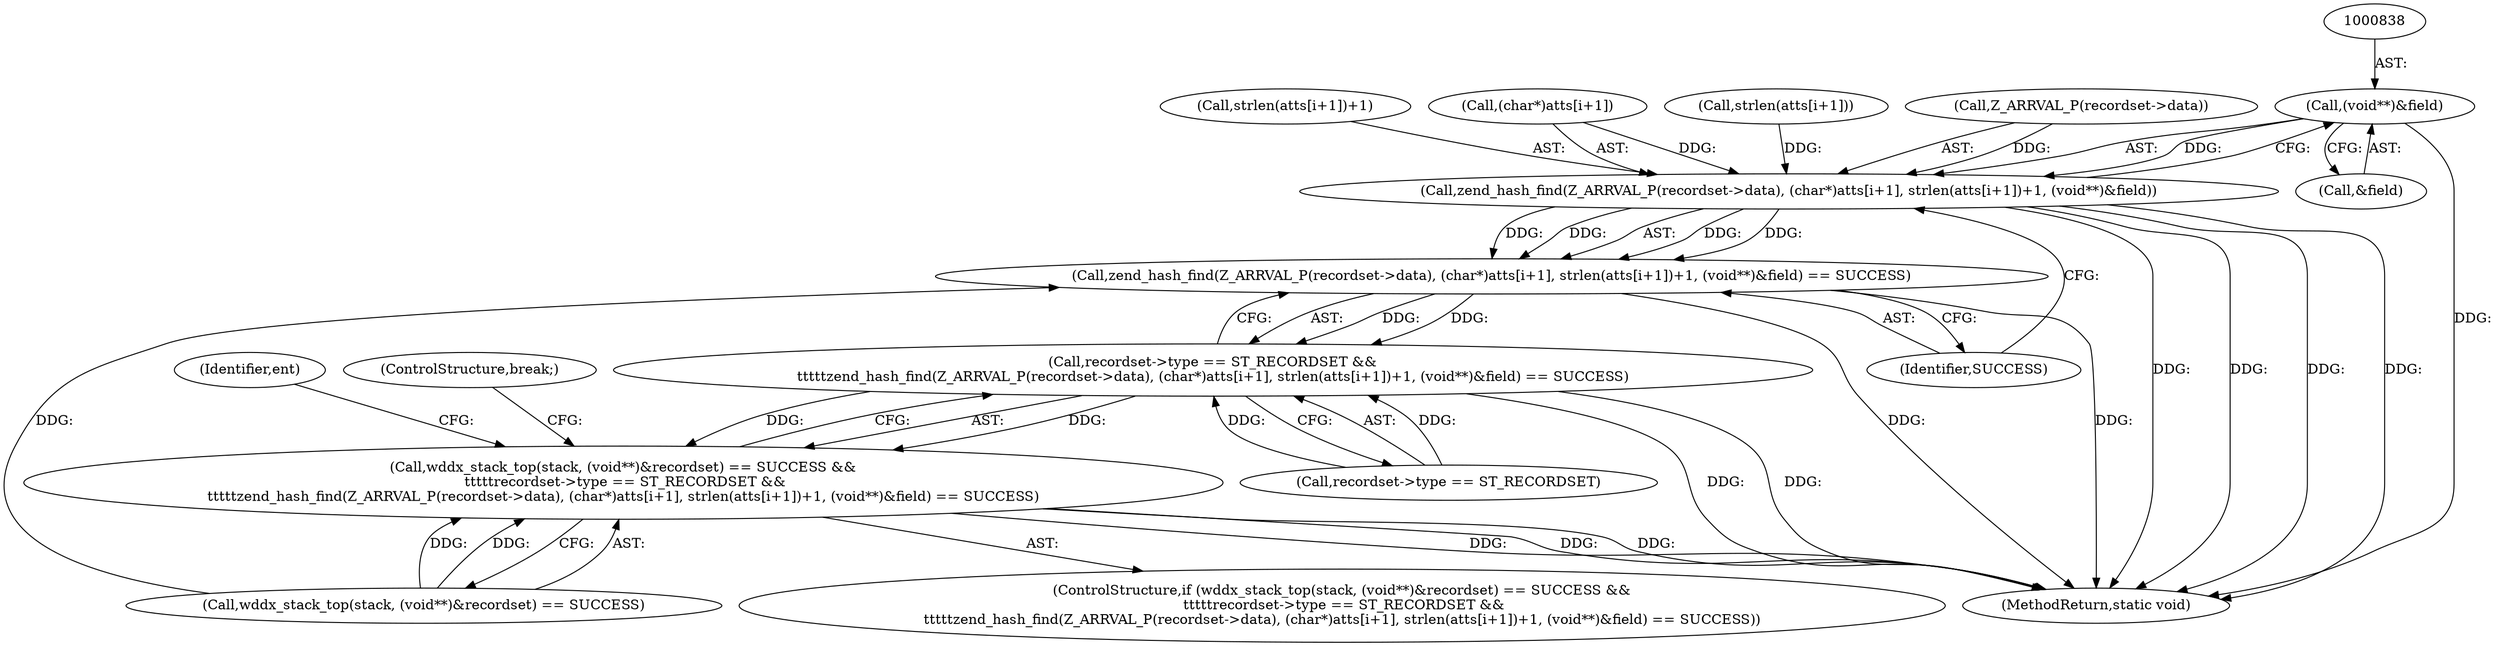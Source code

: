 digraph "0_php-src_c4cca4c20e75359c9a13a1f9a36cb7b4e9601d29?w=1@pointer" {
"1000837" [label="(Call,(void**)&field)"];
"1000817" [label="(Call,zend_hash_find(Z_ARRVAL_P(recordset->data), (char*)atts[i+1], strlen(atts[i+1])+1, (void**)&field))"];
"1000816" [label="(Call,zend_hash_find(Z_ARRVAL_P(recordset->data), (char*)atts[i+1], strlen(atts[i+1])+1, (void**)&field) == SUCCESS)"];
"1000810" [label="(Call,recordset->type == ST_RECORDSET &&\n\t\t\t\t\tzend_hash_find(Z_ARRVAL_P(recordset->data), (char*)atts[i+1], strlen(atts[i+1])+1, (void**)&field) == SUCCESS)"];
"1000801" [label="(Call,wddx_stack_top(stack, (void**)&recordset) == SUCCESS &&\n \t\t\t\t\trecordset->type == ST_RECORDSET &&\n\t\t\t\t\tzend_hash_find(Z_ARRVAL_P(recordset->data), (char*)atts[i+1], strlen(atts[i+1])+1, (void**)&field) == SUCCESS)"];
"1000802" [label="(Call,wddx_stack_top(stack, (void**)&recordset) == SUCCESS)"];
"1000817" [label="(Call,zend_hash_find(Z_ARRVAL_P(recordset->data), (char*)atts[i+1], strlen(atts[i+1])+1, (void**)&field))"];
"1000829" [label="(Call,strlen(atts[i+1])+1)"];
"1000839" [label="(Call,&field)"];
"1000837" [label="(Call,(void**)&field)"];
"1000822" [label="(Call,(char*)atts[i+1])"];
"1000811" [label="(Call,recordset->type == ST_RECORDSET)"];
"1000800" [label="(ControlStructure,if (wddx_stack_top(stack, (void**)&recordset) == SUCCESS &&\n \t\t\t\t\trecordset->type == ST_RECORDSET &&\n\t\t\t\t\tzend_hash_find(Z_ARRVAL_P(recordset->data), (char*)atts[i+1], strlen(atts[i+1])+1, (void**)&field) == SUCCESS))"];
"1000845" [label="(Identifier,ent)"];
"1000849" [label="(ControlStructure,break;)"];
"1000841" [label="(Identifier,SUCCESS)"];
"1000810" [label="(Call,recordset->type == ST_RECORDSET &&\n\t\t\t\t\tzend_hash_find(Z_ARRVAL_P(recordset->data), (char*)atts[i+1], strlen(atts[i+1])+1, (void**)&field) == SUCCESS)"];
"1000830" [label="(Call,strlen(atts[i+1]))"];
"1000818" [label="(Call,Z_ARRVAL_P(recordset->data))"];
"1000893" [label="(MethodReturn,static void)"];
"1000816" [label="(Call,zend_hash_find(Z_ARRVAL_P(recordset->data), (char*)atts[i+1], strlen(atts[i+1])+1, (void**)&field) == SUCCESS)"];
"1000801" [label="(Call,wddx_stack_top(stack, (void**)&recordset) == SUCCESS &&\n \t\t\t\t\trecordset->type == ST_RECORDSET &&\n\t\t\t\t\tzend_hash_find(Z_ARRVAL_P(recordset->data), (char*)atts[i+1], strlen(atts[i+1])+1, (void**)&field) == SUCCESS)"];
"1000837" -> "1000817"  [label="AST: "];
"1000837" -> "1000839"  [label="CFG: "];
"1000838" -> "1000837"  [label="AST: "];
"1000839" -> "1000837"  [label="AST: "];
"1000817" -> "1000837"  [label="CFG: "];
"1000837" -> "1000893"  [label="DDG: "];
"1000837" -> "1000817"  [label="DDG: "];
"1000817" -> "1000816"  [label="AST: "];
"1000818" -> "1000817"  [label="AST: "];
"1000822" -> "1000817"  [label="AST: "];
"1000829" -> "1000817"  [label="AST: "];
"1000841" -> "1000817"  [label="CFG: "];
"1000817" -> "1000893"  [label="DDG: "];
"1000817" -> "1000893"  [label="DDG: "];
"1000817" -> "1000893"  [label="DDG: "];
"1000817" -> "1000893"  [label="DDG: "];
"1000817" -> "1000816"  [label="DDG: "];
"1000817" -> "1000816"  [label="DDG: "];
"1000817" -> "1000816"  [label="DDG: "];
"1000817" -> "1000816"  [label="DDG: "];
"1000818" -> "1000817"  [label="DDG: "];
"1000822" -> "1000817"  [label="DDG: "];
"1000830" -> "1000817"  [label="DDG: "];
"1000816" -> "1000810"  [label="AST: "];
"1000816" -> "1000841"  [label="CFG: "];
"1000841" -> "1000816"  [label="AST: "];
"1000810" -> "1000816"  [label="CFG: "];
"1000816" -> "1000893"  [label="DDG: "];
"1000816" -> "1000893"  [label="DDG: "];
"1000816" -> "1000810"  [label="DDG: "];
"1000816" -> "1000810"  [label="DDG: "];
"1000802" -> "1000816"  [label="DDG: "];
"1000810" -> "1000801"  [label="AST: "];
"1000810" -> "1000811"  [label="CFG: "];
"1000811" -> "1000810"  [label="AST: "];
"1000801" -> "1000810"  [label="CFG: "];
"1000810" -> "1000893"  [label="DDG: "];
"1000810" -> "1000893"  [label="DDG: "];
"1000810" -> "1000801"  [label="DDG: "];
"1000810" -> "1000801"  [label="DDG: "];
"1000811" -> "1000810"  [label="DDG: "];
"1000811" -> "1000810"  [label="DDG: "];
"1000801" -> "1000800"  [label="AST: "];
"1000801" -> "1000802"  [label="CFG: "];
"1000802" -> "1000801"  [label="AST: "];
"1000845" -> "1000801"  [label="CFG: "];
"1000849" -> "1000801"  [label="CFG: "];
"1000801" -> "1000893"  [label="DDG: "];
"1000801" -> "1000893"  [label="DDG: "];
"1000801" -> "1000893"  [label="DDG: "];
"1000802" -> "1000801"  [label="DDG: "];
"1000802" -> "1000801"  [label="DDG: "];
}
